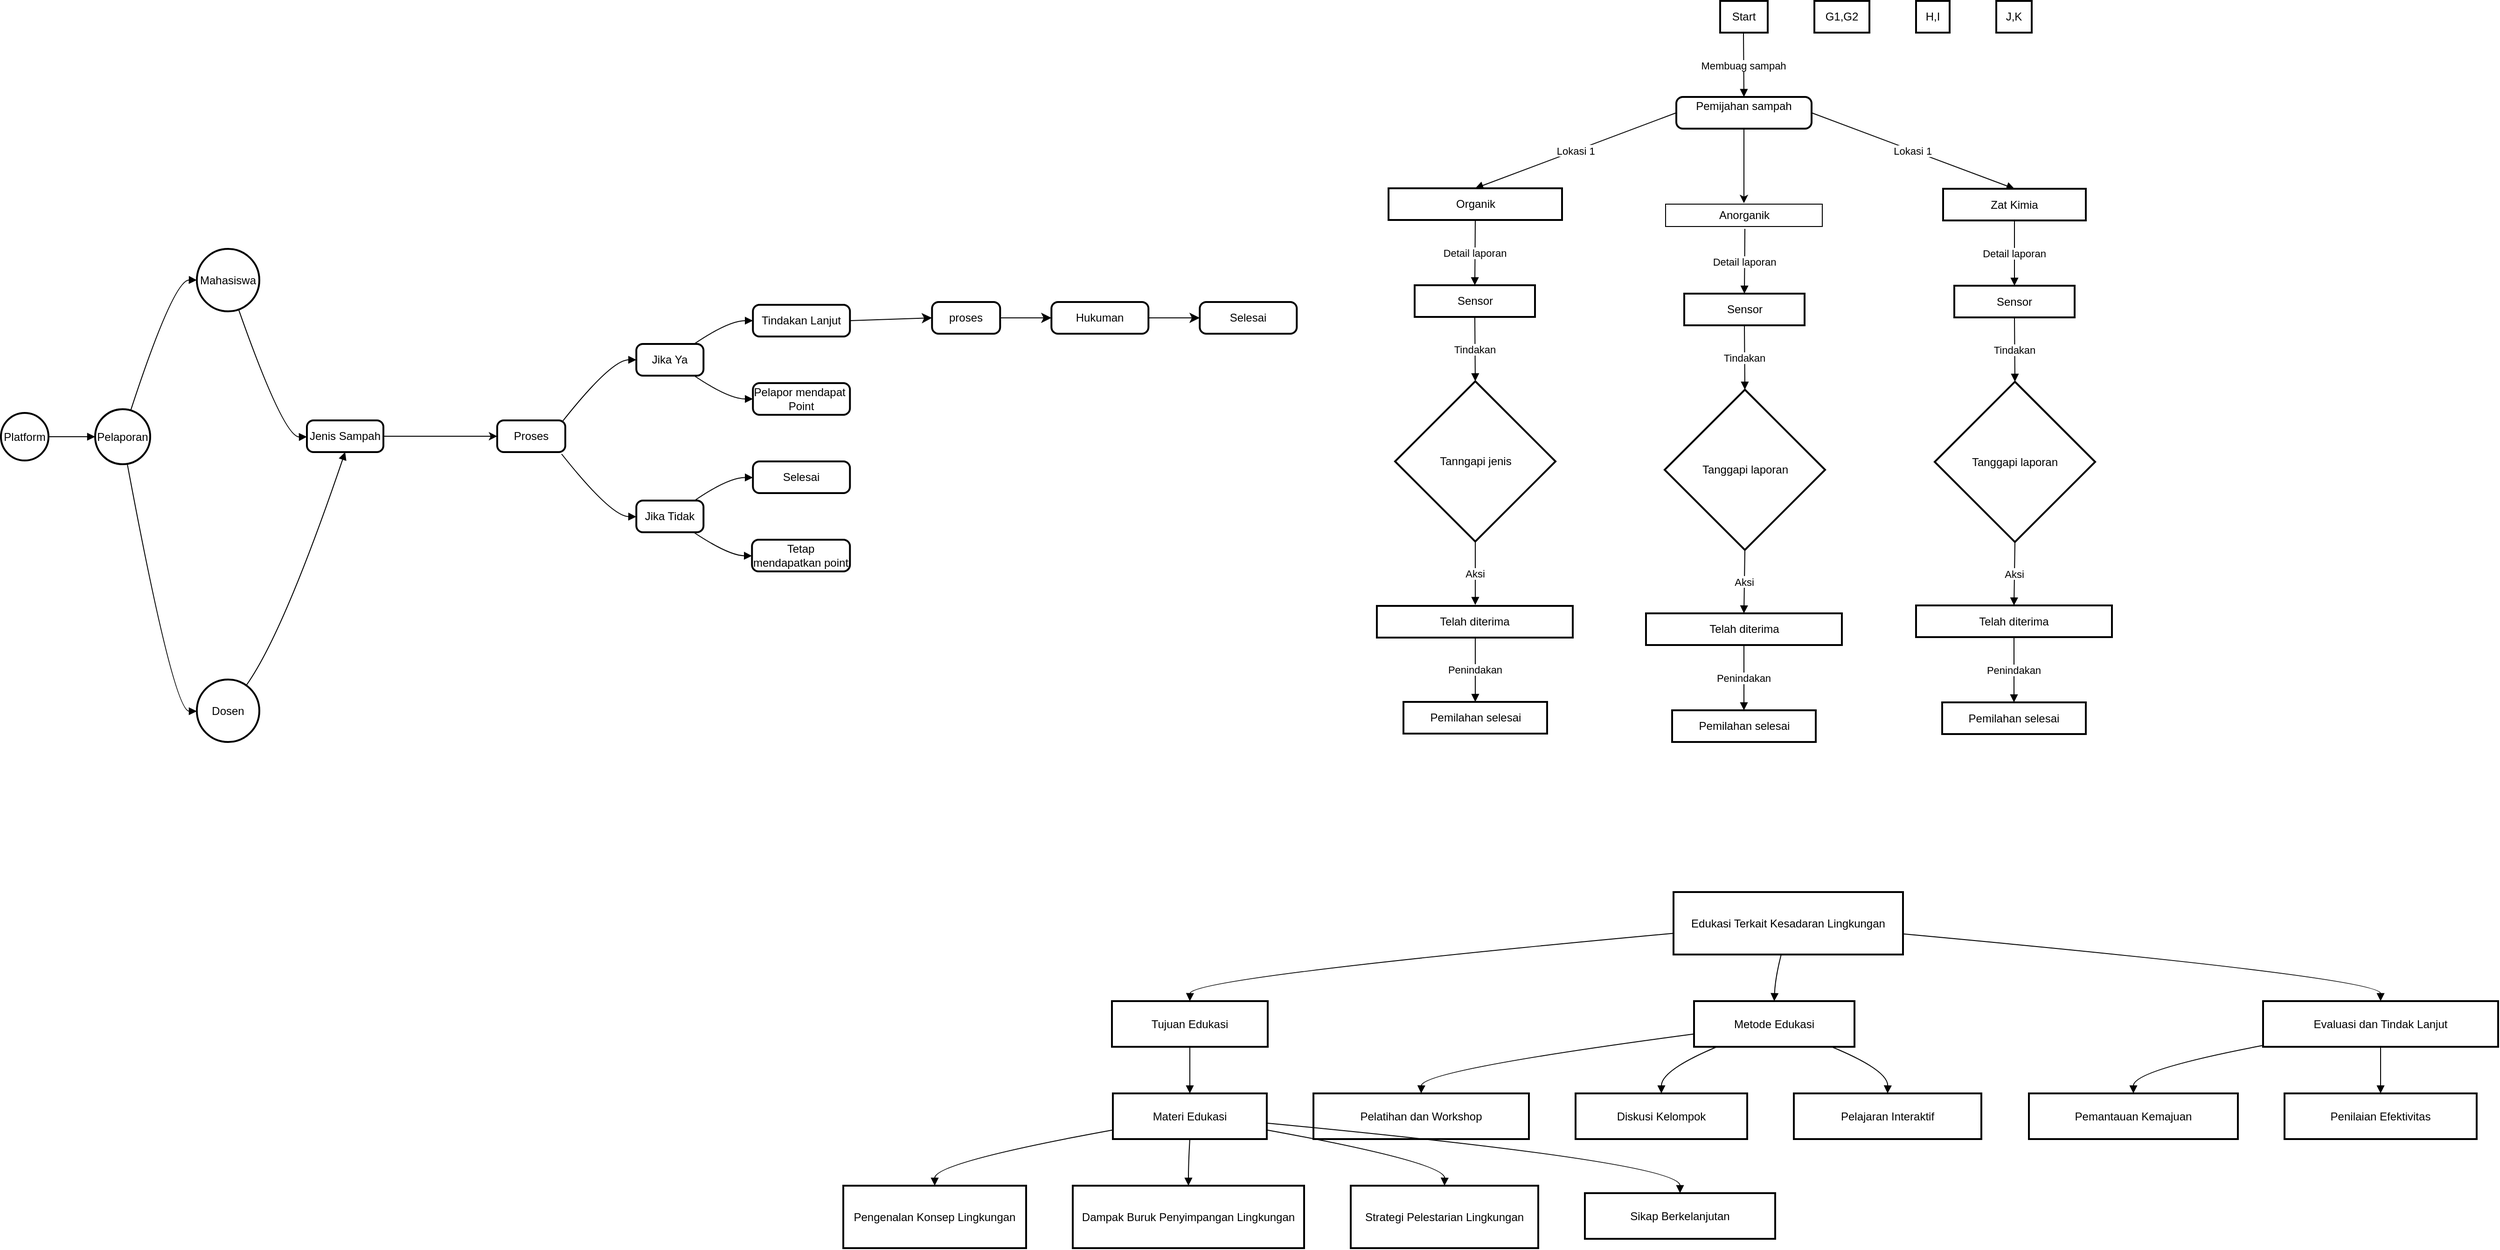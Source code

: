 <mxfile version="24.7.16">
  <diagram name="Halaman-1" id="vI17TSIT231bG5ewFWEX">
    <mxGraphModel dx="2390" dy="1230" grid="0" gridSize="10" guides="1" tooltips="1" connect="1" arrows="1" fold="1" page="0" pageScale="1" pageWidth="827" pageHeight="1169" math="0" shadow="0">
      <root>
        <mxCell id="0" />
        <mxCell id="1" parent="0" />
        <mxCell id="2" value="Platform" style="ellipse;aspect=fixed;strokeWidth=2;whiteSpace=wrap;" parent="1" vertex="1">
          <mxGeometry y="454" width="51" height="51" as="geometry" />
        </mxCell>
        <mxCell id="3" value="Pelaporan" style="ellipse;aspect=fixed;strokeWidth=2;whiteSpace=wrap;" parent="1" vertex="1">
          <mxGeometry x="101" y="450" width="59" height="59" as="geometry" />
        </mxCell>
        <mxCell id="4" value="Mahasiswa" style="ellipse;aspect=fixed;strokeWidth=2;whiteSpace=wrap;" parent="1" vertex="1">
          <mxGeometry x="210" y="278" width="67" height="67" as="geometry" />
        </mxCell>
        <mxCell id="5" value="Dosen" style="ellipse;aspect=fixed;strokeWidth=2;whiteSpace=wrap;" parent="1" vertex="1">
          <mxGeometry x="210" y="740" width="67" height="67" as="geometry" />
        </mxCell>
        <mxCell id="YhmUqTxS2iiu_h7kdvXo-74" style="edgeStyle=orthogonalEdgeStyle;rounded=0;orthogonalLoop=1;jettySize=auto;html=1;exitX=1;exitY=0.5;exitDx=0;exitDy=0;entryX=0;entryY=0.5;entryDx=0;entryDy=0;" parent="1" source="7" target="13" edge="1">
          <mxGeometry relative="1" as="geometry">
            <mxPoint x="525.126" y="479.294" as="targetPoint" />
          </mxGeometry>
        </mxCell>
        <mxCell id="7" value="Jenis Sampah" style="rounded=1;absoluteArcSize=1;arcSize=14;whiteSpace=wrap;strokeWidth=2;" parent="1" vertex="1">
          <mxGeometry x="328" y="462" width="82" height="34" as="geometry" />
        </mxCell>
        <mxCell id="10" value="Jika Ya" style="rounded=1;absoluteArcSize=1;arcSize=14;whiteSpace=wrap;strokeWidth=2;" parent="1" vertex="1">
          <mxGeometry x="681.14" y="380" width="72" height="34" as="geometry" />
        </mxCell>
        <mxCell id="11" value="Jika Tidak" style="rounded=1;absoluteArcSize=1;arcSize=14;whiteSpace=wrap;strokeWidth=2;" parent="1" vertex="1">
          <mxGeometry x="681.14" y="548" width="72" height="34" as="geometry" />
        </mxCell>
        <mxCell id="oGnMxgfMt2kpqqhZpF8a-50" style="edgeStyle=none;curved=1;rounded=0;orthogonalLoop=1;jettySize=auto;html=1;exitX=1;exitY=0.5;exitDx=0;exitDy=0;entryX=0;entryY=0.5;entryDx=0;entryDy=0;fontSize=12;startSize=8;endSize=8;" parent="1" source="12" target="22" edge="1">
          <mxGeometry relative="1" as="geometry" />
        </mxCell>
        <mxCell id="12" value="proses" style="rounded=1;absoluteArcSize=1;arcSize=14;whiteSpace=wrap;strokeWidth=2;" parent="1" vertex="1">
          <mxGeometry x="998.14" y="335" width="73" height="34" as="geometry" />
        </mxCell>
        <mxCell id="13" value="Proses" style="rounded=1;absoluteArcSize=1;arcSize=14;whiteSpace=wrap;strokeWidth=2;" parent="1" vertex="1">
          <mxGeometry x="532" y="462" width="73" height="34" as="geometry" />
        </mxCell>
        <mxCell id="oGnMxgfMt2kpqqhZpF8a-49" style="edgeStyle=none;curved=1;rounded=0;orthogonalLoop=1;jettySize=auto;html=1;exitX=1;exitY=0.5;exitDx=0;exitDy=0;entryX=0;entryY=0.5;entryDx=0;entryDy=0;fontSize=12;startSize=8;endSize=8;" parent="1" source="18" target="12" edge="1">
          <mxGeometry relative="1" as="geometry" />
        </mxCell>
        <mxCell id="18" value="Tindakan Lanjut" style="rounded=1;absoluteArcSize=1;arcSize=14;whiteSpace=wrap;strokeWidth=2;" parent="1" vertex="1">
          <mxGeometry x="806.14" y="338" width="104" height="34" as="geometry" />
        </mxCell>
        <mxCell id="19" value="Pelapor mendapat &#xa;Point" style="rounded=1;absoluteArcSize=1;arcSize=14;whiteSpace=wrap;strokeWidth=2;" parent="1" vertex="1">
          <mxGeometry x="806.14" y="422" width="104" height="34" as="geometry" />
        </mxCell>
        <mxCell id="20" value="Selesai" style="rounded=1;absoluteArcSize=1;arcSize=14;whiteSpace=wrap;strokeWidth=2;" parent="1" vertex="1">
          <mxGeometry x="806.14" y="506" width="104" height="34" as="geometry" />
        </mxCell>
        <mxCell id="21" value="Tetap mendapatkan point" style="rounded=1;absoluteArcSize=1;arcSize=14;whiteSpace=wrap;strokeWidth=2;" parent="1" vertex="1">
          <mxGeometry x="805.14" y="590" width="105" height="34" as="geometry" />
        </mxCell>
        <mxCell id="oGnMxgfMt2kpqqhZpF8a-51" style="edgeStyle=none;curved=1;rounded=0;orthogonalLoop=1;jettySize=auto;html=1;exitX=1;exitY=0.5;exitDx=0;exitDy=0;entryX=0;entryY=0.5;entryDx=0;entryDy=0;fontSize=12;startSize=8;endSize=8;" parent="1" source="22" target="23" edge="1">
          <mxGeometry relative="1" as="geometry" />
        </mxCell>
        <mxCell id="22" value="Hukuman" style="rounded=1;absoluteArcSize=1;arcSize=14;whiteSpace=wrap;strokeWidth=2;" parent="1" vertex="1">
          <mxGeometry x="1126.14" y="335" width="104" height="34" as="geometry" />
        </mxCell>
        <mxCell id="23" value="Selesai" style="rounded=1;absoluteArcSize=1;arcSize=14;whiteSpace=wrap;strokeWidth=2;" parent="1" vertex="1">
          <mxGeometry x="1285.14" y="335" width="104" height="34" as="geometry" />
        </mxCell>
        <mxCell id="26" value="" style="curved=1;startArrow=none;endArrow=block;exitX=1;exitY=0.5;entryX=0;entryY=0.5;" parent="1" source="2" target="3" edge="1">
          <mxGeometry relative="1" as="geometry">
            <Array as="points" />
          </mxGeometry>
        </mxCell>
        <mxCell id="27" value="" style="curved=1;startArrow=none;endArrow=block;exitX=0.66;exitY=0;entryX=0;entryY=0.5;" parent="1" source="3" target="4" edge="1">
          <mxGeometry relative="1" as="geometry">
            <Array as="points">
              <mxPoint x="185" y="311" />
            </Array>
          </mxGeometry>
        </mxCell>
        <mxCell id="28" value="" style="curved=1;startArrow=none;endArrow=block;exitX=0.59;exitY=1;entryX=0;entryY=0.51;" parent="1" source="3" target="5" edge="1">
          <mxGeometry relative="1" as="geometry">
            <Array as="points">
              <mxPoint x="185" y="774" />
            </Array>
          </mxGeometry>
        </mxCell>
        <mxCell id="30" value="" style="curved=1;startArrow=none;endArrow=block;exitX=0.68;exitY=1;entryX=-0.01;entryY=0.52;" parent="1" source="4" target="7" edge="1">
          <mxGeometry relative="1" as="geometry">
            <Array as="points">
              <mxPoint x="303" y="480" />
            </Array>
          </mxGeometry>
        </mxCell>
        <mxCell id="31" value="" style="curved=1;startArrow=none;endArrow=block;exitX=0.86;exitY=0;entryX=0.5;entryY=1;entryDx=0;entryDy=0;" parent="1" source="5" edge="1" target="7">
          <mxGeometry relative="1" as="geometry">
            <Array as="points">
              <mxPoint x="303" y="690" />
            </Array>
            <mxPoint x="333" y="689.66" as="targetPoint" />
          </mxGeometry>
        </mxCell>
        <mxCell id="33" value="" style="curved=1;startArrow=none;endArrow=block;exitX=0.66;exitY=0;entryX=0;entryY=0.5;" parent="1" target="10" edge="1">
          <mxGeometry relative="1" as="geometry">
            <Array as="points">
              <mxPoint x="654.14" y="397" />
            </Array>
            <mxPoint x="601.26" y="464" as="sourcePoint" />
          </mxGeometry>
        </mxCell>
        <mxCell id="34" value="" style="curved=1;startArrow=none;endArrow=block;exitX=0.66;exitY=1.01;entryX=0;entryY=0.51;" parent="1" target="11" edge="1">
          <mxGeometry relative="1" as="geometry">
            <Array as="points">
              <mxPoint x="654.14" y="565" />
            </Array>
            <mxPoint x="601.003" y="498" as="sourcePoint" />
          </mxGeometry>
        </mxCell>
        <mxCell id="41" value="" style="curved=1;startArrow=none;endArrow=block;exitX=0.86;exitY=0;entryX=0;entryY=0.5;" parent="1" source="10" target="18" edge="1">
          <mxGeometry relative="1" as="geometry">
            <Array as="points">
              <mxPoint x="780.14" y="355" />
            </Array>
          </mxGeometry>
        </mxCell>
        <mxCell id="42" value="" style="curved=1;startArrow=none;endArrow=block;exitX=0.86;exitY=1;entryX=0;entryY=0.5;" parent="1" source="10" target="19" edge="1">
          <mxGeometry relative="1" as="geometry">
            <Array as="points">
              <mxPoint x="780.14" y="439" />
            </Array>
          </mxGeometry>
        </mxCell>
        <mxCell id="43" value="" style="curved=1;startArrow=none;endArrow=block;exitX=0.86;exitY=0.01;entryX=0;entryY=0.51;" parent="1" source="11" target="20" edge="1">
          <mxGeometry relative="1" as="geometry">
            <Array as="points">
              <mxPoint x="780.14" y="523" />
            </Array>
          </mxGeometry>
        </mxCell>
        <mxCell id="44" value="" style="curved=1;startArrow=none;endArrow=block;exitX=0.86;exitY=1.01;entryX=0;entryY=0.51;" parent="1" source="11" target="21" edge="1">
          <mxGeometry relative="1" as="geometry">
            <Array as="points">
              <mxPoint x="780.14" y="607" />
            </Array>
          </mxGeometry>
        </mxCell>
        <mxCell id="m37Qg1CDzB-L9U7_lDDk-114" value="Start" style="whiteSpace=wrap;strokeWidth=2;" parent="1" vertex="1">
          <mxGeometry x="1843" y="12" width="51" height="34" as="geometry" />
        </mxCell>
        <mxCell id="q4HFe4SoSKMmxGWvJcqE-51" value="" style="edgeStyle=orthogonalEdgeStyle;rounded=0;orthogonalLoop=1;jettySize=auto;html=1;" parent="1" source="m37Qg1CDzB-L9U7_lDDk-115" edge="1">
          <mxGeometry relative="1" as="geometry">
            <mxPoint x="1868.5" y="229" as="targetPoint" />
          </mxGeometry>
        </mxCell>
        <mxCell id="m37Qg1CDzB-L9U7_lDDk-115" value="Pemijahan sampah&#xa;" style="rounded=1;absoluteArcSize=1;arcSize=14;whiteSpace=wrap;strokeWidth=2;" parent="1" vertex="1">
          <mxGeometry x="1796" y="115" width="145" height="34" as="geometry" />
        </mxCell>
        <mxCell id="m37Qg1CDzB-L9U7_lDDk-116" value="Organik" style="whiteSpace=wrap;strokeWidth=2;" parent="1" vertex="1">
          <mxGeometry x="1487.5" y="213" width="186" height="34" as="geometry" />
        </mxCell>
        <mxCell id="m37Qg1CDzB-L9U7_lDDk-117" value="Zat Kimia" style="whiteSpace=wrap;strokeWidth=2;" parent="1" vertex="1">
          <mxGeometry x="2082" y="213.5" width="153" height="34" as="geometry" />
        </mxCell>
        <mxCell id="m37Qg1CDzB-L9U7_lDDk-118" value="Sensor" style="whiteSpace=wrap;strokeWidth=2;" parent="1" vertex="1">
          <mxGeometry x="1515.5" y="317" width="129" height="34" as="geometry" />
        </mxCell>
        <mxCell id="m37Qg1CDzB-L9U7_lDDk-119" value="Sensor" style="whiteSpace=wrap;strokeWidth=2;" parent="1" vertex="1">
          <mxGeometry x="2094" y="317.5" width="129" height="34" as="geometry" />
        </mxCell>
        <mxCell id="m37Qg1CDzB-L9U7_lDDk-120" value="Tanngapi jenis" style="rhombus;strokeWidth=2;whiteSpace=wrap;" parent="1" vertex="1">
          <mxGeometry x="1494.5" y="420" width="172" height="172" as="geometry" />
        </mxCell>
        <mxCell id="m37Qg1CDzB-L9U7_lDDk-121" value="Tanggapi laporan" style="rhombus;strokeWidth=2;whiteSpace=wrap;" parent="1" vertex="1">
          <mxGeometry x="2073" y="420.5" width="172" height="172" as="geometry" />
        </mxCell>
        <mxCell id="m37Qg1CDzB-L9U7_lDDk-122" value="Telah diterima" style="whiteSpace=wrap;strokeWidth=2;" parent="1" vertex="1">
          <mxGeometry x="1475" y="661" width="210" height="34" as="geometry" />
        </mxCell>
        <mxCell id="m37Qg1CDzB-L9U7_lDDk-123" value="Telah diterima" style="whiteSpace=wrap;strokeWidth=2;" parent="1" vertex="1">
          <mxGeometry x="2053" y="660.5" width="210" height="34" as="geometry" />
        </mxCell>
        <mxCell id="m37Qg1CDzB-L9U7_lDDk-124" value="Pemilahan selesai" style="whiteSpace=wrap;strokeWidth=2;" parent="1" vertex="1">
          <mxGeometry x="1503.5" y="764" width="154" height="34" as="geometry" />
        </mxCell>
        <mxCell id="m37Qg1CDzB-L9U7_lDDk-125" value="Pemilahan selesai" style="whiteSpace=wrap;strokeWidth=2;" parent="1" vertex="1">
          <mxGeometry x="2081" y="764.5" width="154" height="34" as="geometry" />
        </mxCell>
        <mxCell id="m37Qg1CDzB-L9U7_lDDk-126" value="G1,G2" style="whiteSpace=wrap;strokeWidth=2;" parent="1" vertex="1">
          <mxGeometry x="1944" y="12" width="59" height="34" as="geometry" />
        </mxCell>
        <mxCell id="m37Qg1CDzB-L9U7_lDDk-127" value="H,I" style="whiteSpace=wrap;strokeWidth=2;" parent="1" vertex="1">
          <mxGeometry x="2053" y="12" width="36" height="34" as="geometry" />
        </mxCell>
        <mxCell id="m37Qg1CDzB-L9U7_lDDk-128" value="J,K" style="whiteSpace=wrap;strokeWidth=2;" parent="1" vertex="1">
          <mxGeometry x="2139" y="12" width="38" height="34" as="geometry" />
        </mxCell>
        <mxCell id="m37Qg1CDzB-L9U7_lDDk-129" value="Membuag sampah" style="curved=1;startArrow=none;endArrow=block;exitX=0.49;exitY=1;entryX=0.5;entryY=0.01;" parent="1" source="m37Qg1CDzB-L9U7_lDDk-114" target="m37Qg1CDzB-L9U7_lDDk-115" edge="1">
          <mxGeometry x="0.015" relative="1" as="geometry">
            <Array as="points" />
            <mxPoint as="offset" />
          </mxGeometry>
        </mxCell>
        <mxCell id="m37Qg1CDzB-L9U7_lDDk-130" value="Lokasi 1" style="curved=1;startArrow=none;endArrow=block;exitX=0;exitY=0.5;entryX=0.5;entryY=0.01;exitDx=0;exitDy=0;" parent="1" source="m37Qg1CDzB-L9U7_lDDk-115" target="m37Qg1CDzB-L9U7_lDDk-116" edge="1">
          <mxGeometry relative="1" as="geometry">
            <Array as="points" />
            <mxPoint x="1740.353" y="149" as="sourcePoint" />
          </mxGeometry>
        </mxCell>
        <mxCell id="m37Qg1CDzB-L9U7_lDDk-131" value="Lokasi 1" style="curved=1;startArrow=none;endArrow=block;exitX=1;exitY=0.5;entryX=0.5;entryY=0.01;exitDx=0;exitDy=0;" parent="1" source="m37Qg1CDzB-L9U7_lDDk-115" target="m37Qg1CDzB-L9U7_lDDk-117" edge="1">
          <mxGeometry relative="1" as="geometry">
            <Array as="points" />
          </mxGeometry>
        </mxCell>
        <mxCell id="m37Qg1CDzB-L9U7_lDDk-132" value="Detail laporan" style="curved=1;startArrow=none;endArrow=block;exitX=0.5;exitY=1.01;entryX=0.5;entryY=-0.01;" parent="1" source="m37Qg1CDzB-L9U7_lDDk-116" target="m37Qg1CDzB-L9U7_lDDk-118" edge="1">
          <mxGeometry relative="1" as="geometry">
            <Array as="points" />
          </mxGeometry>
        </mxCell>
        <mxCell id="m37Qg1CDzB-L9U7_lDDk-133" value="Detail laporan" style="curved=1;startArrow=none;endArrow=block;exitX=0.5;exitY=1.01;entryX=0.5;entryY=-0.01;" parent="1" source="m37Qg1CDzB-L9U7_lDDk-117" target="m37Qg1CDzB-L9U7_lDDk-119" edge="1">
          <mxGeometry relative="1" as="geometry">
            <Array as="points" />
          </mxGeometry>
        </mxCell>
        <mxCell id="m37Qg1CDzB-L9U7_lDDk-134" value="Tindakan" style="curved=1;startArrow=none;endArrow=block;exitX=0.5;exitY=0.99;entryX=0.5;entryY=0;" parent="1" source="m37Qg1CDzB-L9U7_lDDk-118" target="m37Qg1CDzB-L9U7_lDDk-120" edge="1">
          <mxGeometry relative="1" as="geometry">
            <Array as="points" />
          </mxGeometry>
        </mxCell>
        <mxCell id="m37Qg1CDzB-L9U7_lDDk-135" value="Tindakan" style="curved=1;startArrow=none;endArrow=block;exitX=0.5;exitY=0.99;entryX=0.5;entryY=0;" parent="1" source="m37Qg1CDzB-L9U7_lDDk-119" target="m37Qg1CDzB-L9U7_lDDk-121" edge="1">
          <mxGeometry relative="1" as="geometry">
            <Array as="points" />
          </mxGeometry>
        </mxCell>
        <mxCell id="m37Qg1CDzB-L9U7_lDDk-136" value="Aksi" style="curved=1;startArrow=none;endArrow=block;exitX=0.5;exitY=1;entryX=0.5;entryY=0.01;" parent="1" source="m37Qg1CDzB-L9U7_lDDk-120" edge="1">
          <mxGeometry relative="1" as="geometry">
            <Array as="points" />
            <mxPoint x="1580.5" y="660" as="targetPoint" />
          </mxGeometry>
        </mxCell>
        <mxCell id="m37Qg1CDzB-L9U7_lDDk-137" value="Aksi" style="curved=1;startArrow=none;endArrow=block;exitX=0.5;exitY=1;entryX=0.5;entryY=0.01;" parent="1" source="m37Qg1CDzB-L9U7_lDDk-121" target="m37Qg1CDzB-L9U7_lDDk-123" edge="1">
          <mxGeometry relative="1" as="geometry">
            <Array as="points" />
          </mxGeometry>
        </mxCell>
        <mxCell id="m37Qg1CDzB-L9U7_lDDk-138" value="Penindakan" style="curved=1;startArrow=none;endArrow=block;exitX=0.5;exitY=1.01;entryX=0.5;entryY=-0.01;" parent="1" target="m37Qg1CDzB-L9U7_lDDk-124" edge="1">
          <mxGeometry relative="1" as="geometry">
            <Array as="points" />
            <mxPoint x="1580.5" y="694" as="sourcePoint" />
          </mxGeometry>
        </mxCell>
        <mxCell id="m37Qg1CDzB-L9U7_lDDk-139" value="Penindakan" style="curved=1;startArrow=none;endArrow=block;exitX=0.5;exitY=1.01;entryX=0.5;entryY=-0.01;" parent="1" source="m37Qg1CDzB-L9U7_lDDk-123" target="m37Qg1CDzB-L9U7_lDDk-125" edge="1">
          <mxGeometry relative="1" as="geometry">
            <Array as="points" />
          </mxGeometry>
        </mxCell>
        <mxCell id="q4HFe4SoSKMmxGWvJcqE-52" value="Anorganik" style="rounded=0;whiteSpace=wrap;html=1;" parent="1" vertex="1">
          <mxGeometry x="1784.5" y="230" width="168" height="24" as="geometry" />
        </mxCell>
        <mxCell id="q4HFe4SoSKMmxGWvJcqE-53" value="Edukasi Terkait Kesadaran Lingkungan" style="whiteSpace=wrap;strokeWidth=2;" parent="1" vertex="1">
          <mxGeometry x="1793" y="968" width="246" height="67" as="geometry" />
        </mxCell>
        <mxCell id="q4HFe4SoSKMmxGWvJcqE-54" value="Tujuan Edukasi" style="whiteSpace=wrap;strokeWidth=2;" parent="1" vertex="1">
          <mxGeometry x="1191" y="1085" width="167" height="49" as="geometry" />
        </mxCell>
        <mxCell id="q4HFe4SoSKMmxGWvJcqE-55" value="Materi Edukasi" style="whiteSpace=wrap;strokeWidth=2;" parent="1" vertex="1">
          <mxGeometry x="1192" y="1184" width="165" height="49" as="geometry" />
        </mxCell>
        <mxCell id="q4HFe4SoSKMmxGWvJcqE-56" value="Pengenalan Konsep Lingkungan" style="whiteSpace=wrap;strokeWidth=2;" parent="1" vertex="1">
          <mxGeometry x="903" y="1283" width="196" height="67" as="geometry" />
        </mxCell>
        <mxCell id="q4HFe4SoSKMmxGWvJcqE-57" value="Dampak Buruk Penyimpangan Lingkungan" style="whiteSpace=wrap;strokeWidth=2;" parent="1" vertex="1">
          <mxGeometry x="1149" y="1283" width="248" height="67" as="geometry" />
        </mxCell>
        <mxCell id="q4HFe4SoSKMmxGWvJcqE-58" value="Strategi Pelestarian Lingkungan" style="whiteSpace=wrap;strokeWidth=2;" parent="1" vertex="1">
          <mxGeometry x="1447" y="1283" width="201" height="67" as="geometry" />
        </mxCell>
        <mxCell id="q4HFe4SoSKMmxGWvJcqE-59" value="Sikap Berkelanjutan" style="whiteSpace=wrap;strokeWidth=2;" parent="1" vertex="1">
          <mxGeometry x="1698" y="1291" width="204" height="49" as="geometry" />
        </mxCell>
        <mxCell id="q4HFe4SoSKMmxGWvJcqE-60" value="Metode Edukasi" style="whiteSpace=wrap;strokeWidth=2;" parent="1" vertex="1">
          <mxGeometry x="1815" y="1085" width="172" height="49" as="geometry" />
        </mxCell>
        <mxCell id="q4HFe4SoSKMmxGWvJcqE-61" value="Pelatihan dan Workshop" style="whiteSpace=wrap;strokeWidth=2;" parent="1" vertex="1">
          <mxGeometry x="1407" y="1184" width="231" height="49" as="geometry" />
        </mxCell>
        <mxCell id="q4HFe4SoSKMmxGWvJcqE-62" value="Diskusi Kelompok" style="whiteSpace=wrap;strokeWidth=2;" parent="1" vertex="1">
          <mxGeometry x="1688" y="1184" width="184" height="49" as="geometry" />
        </mxCell>
        <mxCell id="q4HFe4SoSKMmxGWvJcqE-63" value="Pelajaran Interaktif" style="whiteSpace=wrap;strokeWidth=2;" parent="1" vertex="1">
          <mxGeometry x="1922" y="1184" width="201" height="49" as="geometry" />
        </mxCell>
        <mxCell id="q4HFe4SoSKMmxGWvJcqE-64" value="Evaluasi dan Tindak Lanjut" style="whiteSpace=wrap;strokeWidth=2;" parent="1" vertex="1">
          <mxGeometry x="2425" y="1085" width="252" height="49" as="geometry" />
        </mxCell>
        <mxCell id="q4HFe4SoSKMmxGWvJcqE-65" value="Pemantauan Kemajuan" style="whiteSpace=wrap;strokeWidth=2;" parent="1" vertex="1">
          <mxGeometry x="2174" y="1184" width="224" height="49" as="geometry" />
        </mxCell>
        <mxCell id="q4HFe4SoSKMmxGWvJcqE-66" value="Penilaian Efektivitas" style="whiteSpace=wrap;strokeWidth=2;" parent="1" vertex="1">
          <mxGeometry x="2448" y="1184" width="206" height="49" as="geometry" />
        </mxCell>
        <mxCell id="q4HFe4SoSKMmxGWvJcqE-67" value="" style="curved=1;startArrow=none;endArrow=block;exitX=0;exitY=0.66;entryX=0.5;entryY=-0.01;" parent="1" source="q4HFe4SoSKMmxGWvJcqE-53" target="q4HFe4SoSKMmxGWvJcqE-54" edge="1">
          <mxGeometry relative="1" as="geometry">
            <Array as="points">
              <mxPoint x="1275" y="1060" />
            </Array>
          </mxGeometry>
        </mxCell>
        <mxCell id="q4HFe4SoSKMmxGWvJcqE-68" value="" style="curved=1;startArrow=none;endArrow=block;exitX=0.5;exitY=0.99;entryX=0.5;entryY=-0.01;" parent="1" source="q4HFe4SoSKMmxGWvJcqE-54" target="q4HFe4SoSKMmxGWvJcqE-55" edge="1">
          <mxGeometry relative="1" as="geometry">
            <Array as="points" />
          </mxGeometry>
        </mxCell>
        <mxCell id="q4HFe4SoSKMmxGWvJcqE-69" value="" style="curved=1;startArrow=none;endArrow=block;exitX=0;exitY=0.8;entryX=0.5;entryY=-0.01;" parent="1" source="q4HFe4SoSKMmxGWvJcqE-55" target="q4HFe4SoSKMmxGWvJcqE-56" edge="1">
          <mxGeometry relative="1" as="geometry">
            <Array as="points">
              <mxPoint x="1001" y="1258" />
            </Array>
          </mxGeometry>
        </mxCell>
        <mxCell id="q4HFe4SoSKMmxGWvJcqE-70" value="" style="curved=1;startArrow=none;endArrow=block;exitX=0.5;exitY=0.99;entryX=0.5;entryY=-0.01;" parent="1" source="q4HFe4SoSKMmxGWvJcqE-55" target="q4HFe4SoSKMmxGWvJcqE-57" edge="1">
          <mxGeometry relative="1" as="geometry">
            <Array as="points">
              <mxPoint x="1273" y="1258" />
            </Array>
          </mxGeometry>
        </mxCell>
        <mxCell id="q4HFe4SoSKMmxGWvJcqE-71" value="" style="curved=1;startArrow=none;endArrow=block;exitX=1;exitY=0.8;entryX=0.5;entryY=-0.01;" parent="1" source="q4HFe4SoSKMmxGWvJcqE-55" target="q4HFe4SoSKMmxGWvJcqE-58" edge="1">
          <mxGeometry relative="1" as="geometry">
            <Array as="points">
              <mxPoint x="1548" y="1258" />
            </Array>
          </mxGeometry>
        </mxCell>
        <mxCell id="q4HFe4SoSKMmxGWvJcqE-72" value="" style="curved=1;startArrow=none;endArrow=block;exitX=1;exitY=0.65;entryX=0.5;entryY=0.01;" parent="1" source="q4HFe4SoSKMmxGWvJcqE-55" target="q4HFe4SoSKMmxGWvJcqE-59" edge="1">
          <mxGeometry relative="1" as="geometry">
            <Array as="points">
              <mxPoint x="1800" y="1258" />
            </Array>
          </mxGeometry>
        </mxCell>
        <mxCell id="q4HFe4SoSKMmxGWvJcqE-73" value="" style="curved=1;startArrow=none;endArrow=block;exitX=0.47;exitY=0.99;entryX=0.5;entryY=-0.01;" parent="1" source="q4HFe4SoSKMmxGWvJcqE-53" target="q4HFe4SoSKMmxGWvJcqE-60" edge="1">
          <mxGeometry relative="1" as="geometry">
            <Array as="points">
              <mxPoint x="1902" y="1060" />
            </Array>
          </mxGeometry>
        </mxCell>
        <mxCell id="q4HFe4SoSKMmxGWvJcqE-74" value="" style="curved=1;startArrow=none;endArrow=block;exitX=0;exitY=0.72;entryX=0.5;entryY=-0.01;" parent="1" source="q4HFe4SoSKMmxGWvJcqE-60" target="q4HFe4SoSKMmxGWvJcqE-61" edge="1">
          <mxGeometry relative="1" as="geometry">
            <Array as="points">
              <mxPoint x="1523" y="1159" />
            </Array>
          </mxGeometry>
        </mxCell>
        <mxCell id="q4HFe4SoSKMmxGWvJcqE-75" value="" style="curved=1;startArrow=none;endArrow=block;exitX=0.15;exitY=0.99;entryX=0.5;entryY=-0.01;" parent="1" source="q4HFe4SoSKMmxGWvJcqE-60" target="q4HFe4SoSKMmxGWvJcqE-62" edge="1">
          <mxGeometry relative="1" as="geometry">
            <Array as="points">
              <mxPoint x="1780" y="1159" />
            </Array>
          </mxGeometry>
        </mxCell>
        <mxCell id="q4HFe4SoSKMmxGWvJcqE-76" value="" style="curved=1;startArrow=none;endArrow=block;exitX=0.85;exitY=0.99;entryX=0.5;entryY=-0.01;" parent="1" source="q4HFe4SoSKMmxGWvJcqE-60" target="q4HFe4SoSKMmxGWvJcqE-63" edge="1">
          <mxGeometry relative="1" as="geometry">
            <Array as="points">
              <mxPoint x="2023" y="1159" />
            </Array>
          </mxGeometry>
        </mxCell>
        <mxCell id="q4HFe4SoSKMmxGWvJcqE-77" value="" style="curved=1;startArrow=none;endArrow=block;exitX=1;exitY=0.67;entryX=0.5;entryY=-0.01;" parent="1" source="q4HFe4SoSKMmxGWvJcqE-53" target="q4HFe4SoSKMmxGWvJcqE-64" edge="1">
          <mxGeometry relative="1" as="geometry">
            <Array as="points">
              <mxPoint x="2551" y="1060" />
            </Array>
          </mxGeometry>
        </mxCell>
        <mxCell id="q4HFe4SoSKMmxGWvJcqE-78" value="" style="curved=1;startArrow=none;endArrow=block;exitX=0;exitY=0.97;entryX=0.5;entryY=-0.01;" parent="1" source="q4HFe4SoSKMmxGWvJcqE-64" target="q4HFe4SoSKMmxGWvJcqE-65" edge="1">
          <mxGeometry relative="1" as="geometry">
            <Array as="points">
              <mxPoint x="2286" y="1159" />
            </Array>
          </mxGeometry>
        </mxCell>
        <mxCell id="q4HFe4SoSKMmxGWvJcqE-79" value="" style="curved=1;startArrow=none;endArrow=block;exitX=0.5;exitY=0.99;entryX=0.5;entryY=-0.01;" parent="1" source="q4HFe4SoSKMmxGWvJcqE-64" target="q4HFe4SoSKMmxGWvJcqE-66" edge="1">
          <mxGeometry relative="1" as="geometry">
            <Array as="points" />
          </mxGeometry>
        </mxCell>
        <mxCell id="_lrPoYCfZCR5oAcwP7v5-48" value="Sensor" style="whiteSpace=wrap;strokeWidth=2;" vertex="1" parent="1">
          <mxGeometry x="1804.5" y="326" width="129" height="34" as="geometry" />
        </mxCell>
        <mxCell id="_lrPoYCfZCR5oAcwP7v5-49" value="Tanggapi laporan" style="rhombus;strokeWidth=2;whiteSpace=wrap;" vertex="1" parent="1">
          <mxGeometry x="1783.5" y="429" width="172" height="172" as="geometry" />
        </mxCell>
        <mxCell id="_lrPoYCfZCR5oAcwP7v5-50" value="Telah diterima" style="whiteSpace=wrap;strokeWidth=2;" vertex="1" parent="1">
          <mxGeometry x="1763.5" y="669" width="210" height="34" as="geometry" />
        </mxCell>
        <mxCell id="_lrPoYCfZCR5oAcwP7v5-51" value="Pemilahan selesai" style="whiteSpace=wrap;strokeWidth=2;" vertex="1" parent="1">
          <mxGeometry x="1791.5" y="773" width="154" height="34" as="geometry" />
        </mxCell>
        <mxCell id="_lrPoYCfZCR5oAcwP7v5-52" value="Detail laporan" style="curved=1;startArrow=none;endArrow=block;exitX=0.5;exitY=1.01;entryX=0.5;entryY=-0.01;" edge="1" parent="1" target="_lrPoYCfZCR5oAcwP7v5-48">
          <mxGeometry relative="1" as="geometry">
            <Array as="points" />
            <mxPoint x="1869.5" y="256.5" as="sourcePoint" />
          </mxGeometry>
        </mxCell>
        <mxCell id="_lrPoYCfZCR5oAcwP7v5-53" value="Tindakan" style="curved=1;startArrow=none;endArrow=block;exitX=0.5;exitY=0.99;entryX=0.5;entryY=0;" edge="1" parent="1" source="_lrPoYCfZCR5oAcwP7v5-48" target="_lrPoYCfZCR5oAcwP7v5-49">
          <mxGeometry relative="1" as="geometry">
            <Array as="points" />
          </mxGeometry>
        </mxCell>
        <mxCell id="_lrPoYCfZCR5oAcwP7v5-54" value="Aksi" style="curved=1;startArrow=none;endArrow=block;exitX=0.5;exitY=1;entryX=0.5;entryY=0.01;" edge="1" parent="1" source="_lrPoYCfZCR5oAcwP7v5-49" target="_lrPoYCfZCR5oAcwP7v5-50">
          <mxGeometry relative="1" as="geometry">
            <Array as="points" />
          </mxGeometry>
        </mxCell>
        <mxCell id="_lrPoYCfZCR5oAcwP7v5-55" value="Penindakan" style="curved=1;startArrow=none;endArrow=block;exitX=0.5;exitY=1.01;entryX=0.5;entryY=-0.01;" edge="1" parent="1" source="_lrPoYCfZCR5oAcwP7v5-50" target="_lrPoYCfZCR5oAcwP7v5-51">
          <mxGeometry relative="1" as="geometry">
            <Array as="points" />
          </mxGeometry>
        </mxCell>
      </root>
    </mxGraphModel>
  </diagram>
</mxfile>

